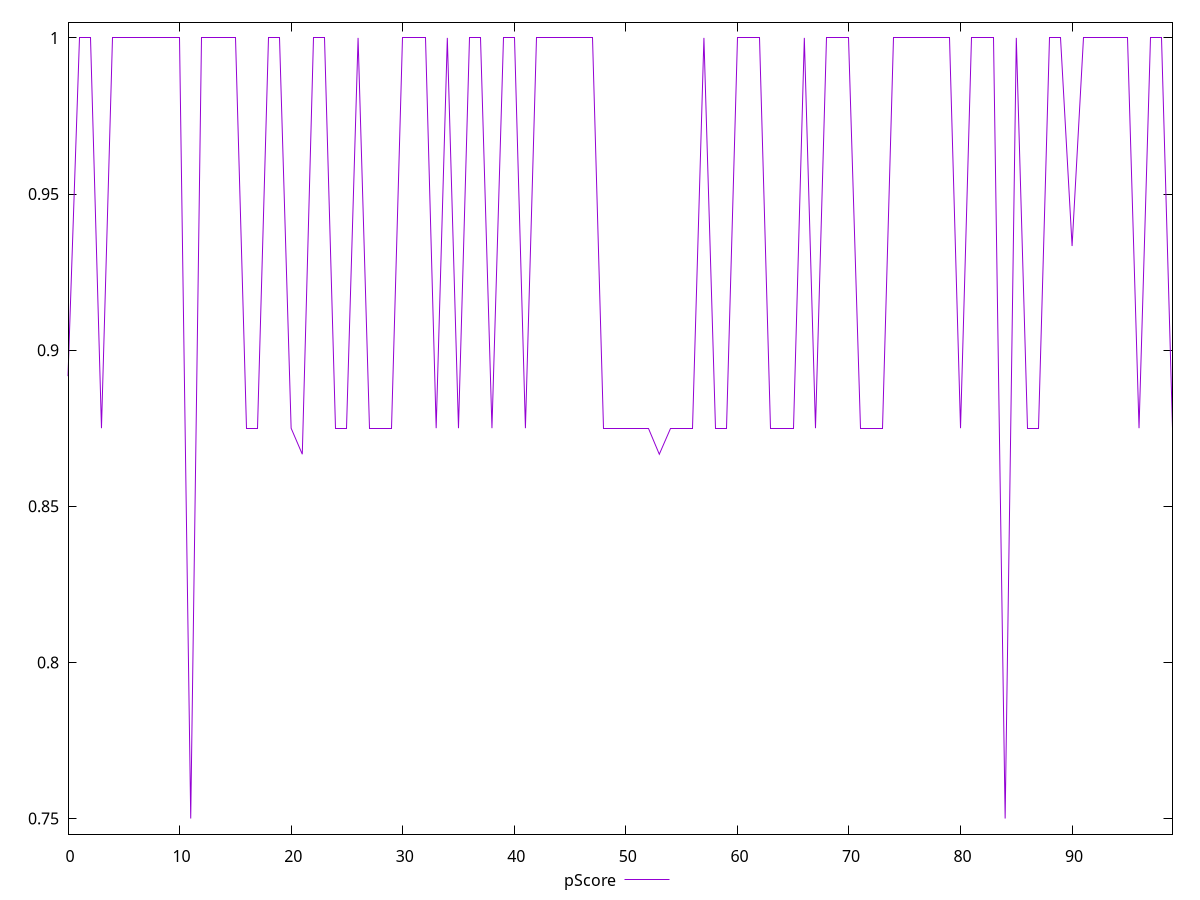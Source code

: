 reset

$pScore <<EOF
0 0.8916666666666666
1 1
2 1
3 0.875
4 1
5 1
6 1
7 1
8 1
9 1
10 1
11 0.75
12 1
13 1
14 1
15 1
16 0.875
17 0.875
18 1
19 1
20 0.875
21 0.8666666666666667
22 1
23 1
24 0.875
25 0.875
26 1
27 0.875
28 0.875
29 0.875
30 1
31 1
32 1
33 0.875
34 1
35 0.875
36 1
37 1
38 0.875
39 1
40 1
41 0.875
42 1
43 1
44 1
45 1
46 1
47 1
48 0.875
49 0.875
50 0.875
51 0.875
52 0.875
53 0.8666666666666667
54 0.875
55 0.875
56 0.875
57 1
58 0.875
59 0.875
60 1
61 1
62 1
63 0.875
64 0.875
65 0.875
66 1
67 0.875
68 1
69 1
70 1
71 0.875
72 0.875
73 0.875
74 1
75 1
76 1
77 1
78 1
79 1
80 0.875
81 1
82 1
83 1
84 0.75
85 1
86 0.875
87 0.875
88 1
89 1
90 0.9333333333333333
91 1
92 1
93 1
94 1
95 1
96 0.875
97 1
98 1
99 0.875
EOF

set key outside below
set xrange [0:99]
set yrange [0.745:1.005]
set trange [0.745:1.005]
set terminal svg size 640, 500 enhanced background rgb 'white'
set output "report_00025_2021-02-22T21:38:55.199Z/unminified-javascript/samples/pages+cached/pScore/values.svg"

plot $pScore title "pScore" with line

reset

